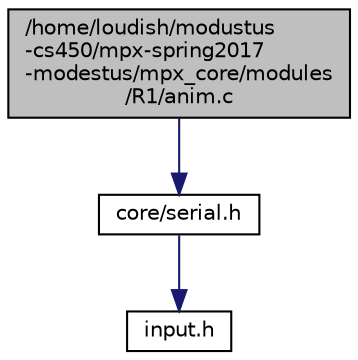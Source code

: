 digraph "/home/loudish/modustus-cs450/mpx-spring2017-modestus/mpx_core/modules/R1/anim.c"
{
  edge [fontname="Helvetica",fontsize="10",labelfontname="Helvetica",labelfontsize="10"];
  node [fontname="Helvetica",fontsize="10",shape=record];
  Node1 [label="/home/loudish/modustus\l-cs450/mpx-spring2017\l-modestus/mpx_core/modules\l/R1/anim.c",height=0.2,width=0.4,color="black", fillcolor="grey75", style="filled", fontcolor="black"];
  Node1 -> Node2 [color="midnightblue",fontsize="10",style="solid",fontname="Helvetica"];
  Node2 [label="core/serial.h",height=0.2,width=0.4,color="black", fillcolor="white", style="filled",URL="$serial_8h.html"];
  Node2 -> Node3 [color="midnightblue",fontsize="10",style="solid",fontname="Helvetica"];
  Node3 [label="input.h",height=0.2,width=0.4,color="black", fillcolor="white", style="filled",URL="$input_8h.html"];
}
